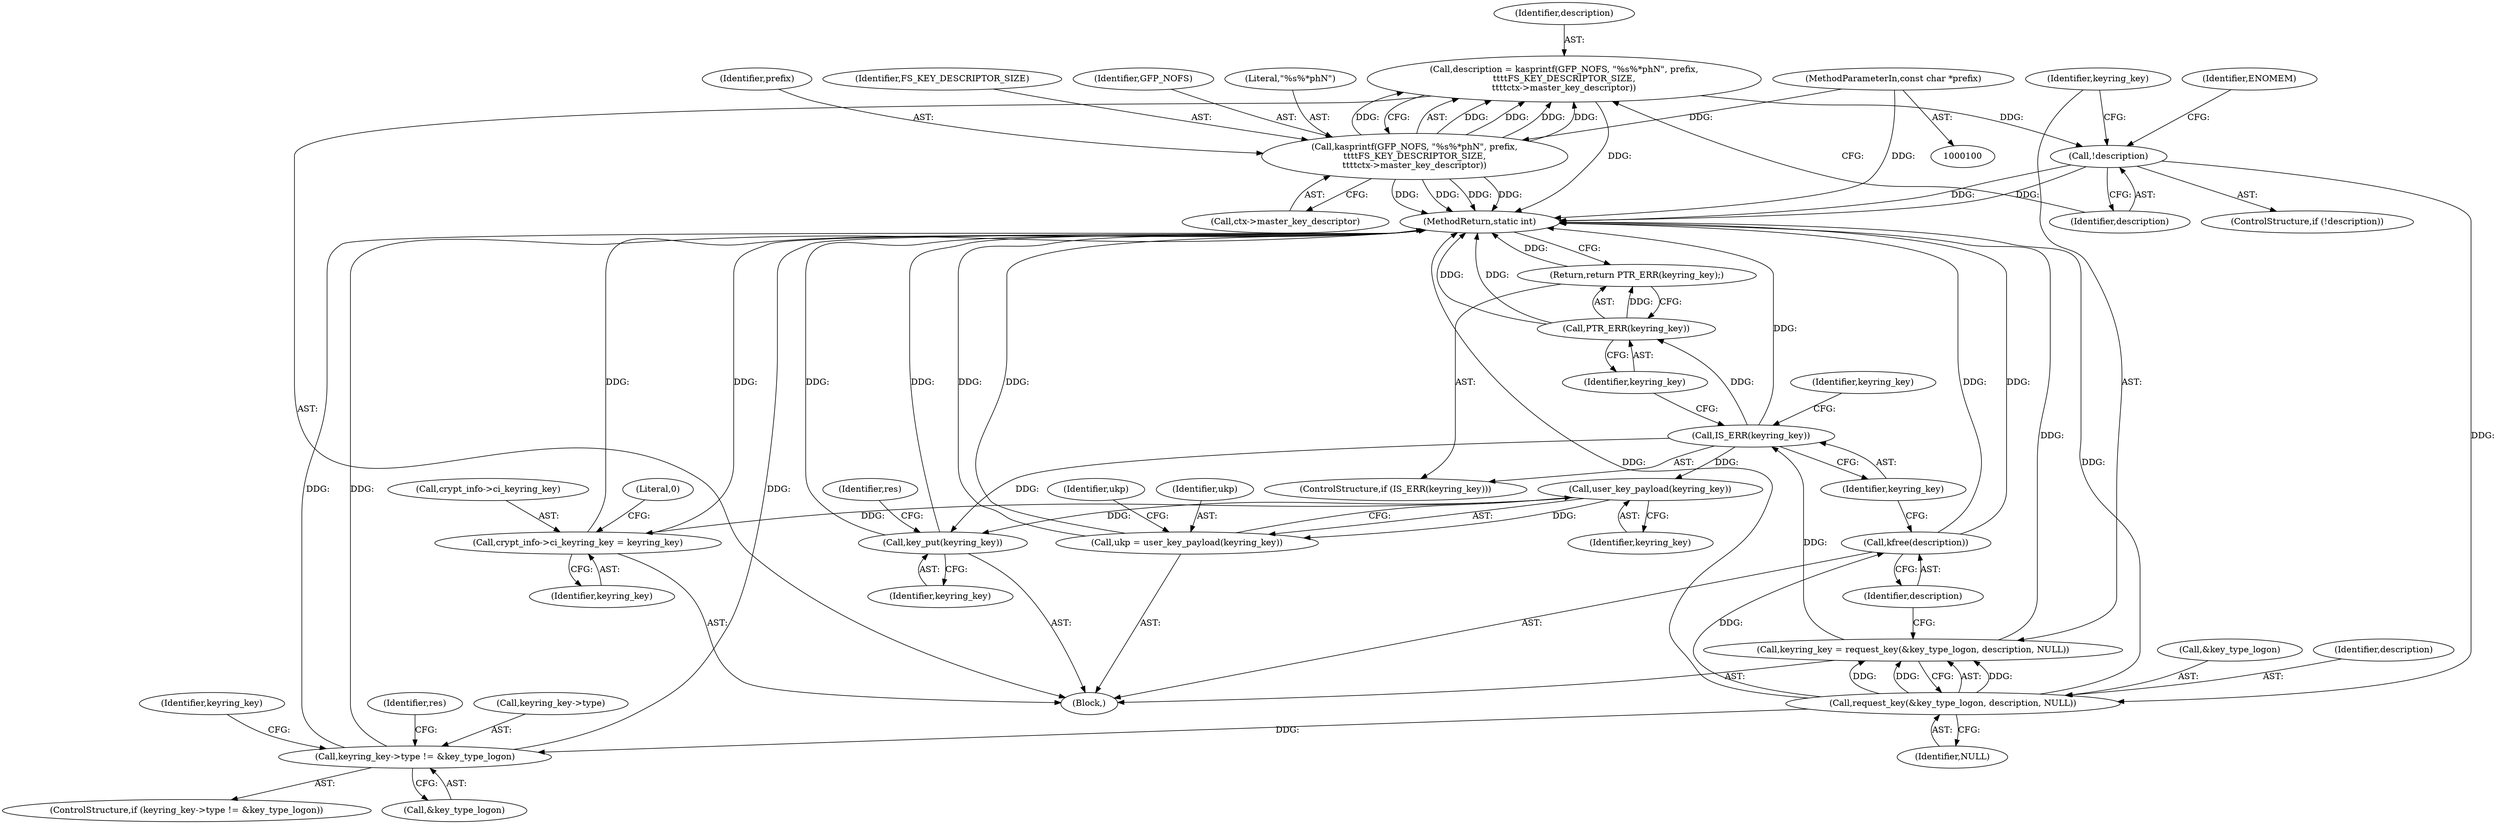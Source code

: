 digraph "1_linux_1b53cf9815bb4744958d41f3795d5d5a1d365e2d_4@API" {
"1000111" [label="(Call,description = kasprintf(GFP_NOFS, \"%s%*phN\", prefix,\n\t\t\t\tFS_KEY_DESCRIPTOR_SIZE,\n\t\t\t\tctx->master_key_descriptor))"];
"1000113" [label="(Call,kasprintf(GFP_NOFS, \"%s%*phN\", prefix,\n\t\t\t\tFS_KEY_DESCRIPTOR_SIZE,\n\t\t\t\tctx->master_key_descriptor))"];
"1000104" [label="(MethodParameterIn,const char *prefix)"];
"1000122" [label="(Call,!description)"];
"1000129" [label="(Call,request_key(&key_type_logon, description, NULL))"];
"1000127" [label="(Call,keyring_key = request_key(&key_type_logon, description, NULL))"];
"1000137" [label="(Call,IS_ERR(keyring_key))"];
"1000140" [label="(Call,PTR_ERR(keyring_key))"];
"1000139" [label="(Return,return PTR_ERR(keyring_key);)"];
"1000162" [label="(Call,user_key_payload(keyring_key))"];
"1000160" [label="(Call,ukp = user_key_payload(keyring_key))"];
"1000228" [label="(Call,crypt_info->ci_keyring_key = keyring_key)"];
"1000236" [label="(Call,key_put(keyring_key))"];
"1000134" [label="(Call,kfree(description))"];
"1000143" [label="(Call,keyring_key->type != &key_type_logon)"];
"1000116" [label="(Identifier,prefix)"];
"1000133" [label="(Identifier,NULL)"];
"1000143" [label="(Call,keyring_key->type != &key_type_logon)"];
"1000161" [label="(Identifier,ukp)"];
"1000239" [label="(Identifier,res)"];
"1000114" [label="(Identifier,GFP_NOFS)"];
"1000128" [label="(Identifier,keyring_key)"];
"1000137" [label="(Call,IS_ERR(keyring_key))"];
"1000141" [label="(Identifier,keyring_key)"];
"1000134" [label="(Call,kfree(description))"];
"1000118" [label="(Call,ctx->master_key_descriptor)"];
"1000123" [label="(Identifier,description)"];
"1000115" [label="(Literal,\"%s%*phN\")"];
"1000140" [label="(Call,PTR_ERR(keyring_key))"];
"1000142" [label="(ControlStructure,if (keyring_key->type != &key_type_logon))"];
"1000105" [label="(Block,)"];
"1000162" [label="(Call,user_key_payload(keyring_key))"];
"1000129" [label="(Call,request_key(&key_type_logon, description, NULL))"];
"1000240" [label="(MethodReturn,static int)"];
"1000145" [label="(Identifier,keyring_key)"];
"1000138" [label="(Identifier,keyring_key)"];
"1000234" [label="(Literal,0)"];
"1000127" [label="(Call,keyring_key = request_key(&key_type_logon, description, NULL))"];
"1000126" [label="(Identifier,ENOMEM)"];
"1000130" [label="(Call,&key_type_logon)"];
"1000229" [label="(Call,crypt_info->ci_keyring_key)"];
"1000144" [label="(Call,keyring_key->type)"];
"1000236" [label="(Call,key_put(keyring_key))"];
"1000117" [label="(Identifier,FS_KEY_DESCRIPTOR_SIZE)"];
"1000135" [label="(Identifier,description)"];
"1000121" [label="(ControlStructure,if (!description))"];
"1000112" [label="(Identifier,description)"];
"1000111" [label="(Call,description = kasprintf(GFP_NOFS, \"%s%*phN\", prefix,\n\t\t\t\tFS_KEY_DESCRIPTOR_SIZE,\n\t\t\t\tctx->master_key_descriptor))"];
"1000139" [label="(Return,return PTR_ERR(keyring_key);)"];
"1000237" [label="(Identifier,keyring_key)"];
"1000158" [label="(Identifier,keyring_key)"];
"1000228" [label="(Call,crypt_info->ci_keyring_key = keyring_key)"];
"1000163" [label="(Identifier,keyring_key)"];
"1000113" [label="(Call,kasprintf(GFP_NOFS, \"%s%*phN\", prefix,\n\t\t\t\tFS_KEY_DESCRIPTOR_SIZE,\n\t\t\t\tctx->master_key_descriptor))"];
"1000132" [label="(Identifier,description)"];
"1000232" [label="(Identifier,keyring_key)"];
"1000122" [label="(Call,!description)"];
"1000160" [label="(Call,ukp = user_key_payload(keyring_key))"];
"1000147" [label="(Call,&key_type_logon)"];
"1000167" [label="(Identifier,ukp)"];
"1000104" [label="(MethodParameterIn,const char *prefix)"];
"1000151" [label="(Identifier,res)"];
"1000136" [label="(ControlStructure,if (IS_ERR(keyring_key)))"];
"1000111" -> "1000105"  [label="AST: "];
"1000111" -> "1000113"  [label="CFG: "];
"1000112" -> "1000111"  [label="AST: "];
"1000113" -> "1000111"  [label="AST: "];
"1000123" -> "1000111"  [label="CFG: "];
"1000111" -> "1000240"  [label="DDG: "];
"1000113" -> "1000111"  [label="DDG: "];
"1000113" -> "1000111"  [label="DDG: "];
"1000113" -> "1000111"  [label="DDG: "];
"1000113" -> "1000111"  [label="DDG: "];
"1000113" -> "1000111"  [label="DDG: "];
"1000111" -> "1000122"  [label="DDG: "];
"1000113" -> "1000118"  [label="CFG: "];
"1000114" -> "1000113"  [label="AST: "];
"1000115" -> "1000113"  [label="AST: "];
"1000116" -> "1000113"  [label="AST: "];
"1000117" -> "1000113"  [label="AST: "];
"1000118" -> "1000113"  [label="AST: "];
"1000113" -> "1000240"  [label="DDG: "];
"1000113" -> "1000240"  [label="DDG: "];
"1000113" -> "1000240"  [label="DDG: "];
"1000113" -> "1000240"  [label="DDG: "];
"1000104" -> "1000113"  [label="DDG: "];
"1000104" -> "1000100"  [label="AST: "];
"1000104" -> "1000240"  [label="DDG: "];
"1000122" -> "1000121"  [label="AST: "];
"1000122" -> "1000123"  [label="CFG: "];
"1000123" -> "1000122"  [label="AST: "];
"1000126" -> "1000122"  [label="CFG: "];
"1000128" -> "1000122"  [label="CFG: "];
"1000122" -> "1000240"  [label="DDG: "];
"1000122" -> "1000240"  [label="DDG: "];
"1000122" -> "1000129"  [label="DDG: "];
"1000129" -> "1000127"  [label="AST: "];
"1000129" -> "1000133"  [label="CFG: "];
"1000130" -> "1000129"  [label="AST: "];
"1000132" -> "1000129"  [label="AST: "];
"1000133" -> "1000129"  [label="AST: "];
"1000127" -> "1000129"  [label="CFG: "];
"1000129" -> "1000240"  [label="DDG: "];
"1000129" -> "1000240"  [label="DDG: "];
"1000129" -> "1000127"  [label="DDG: "];
"1000129" -> "1000127"  [label="DDG: "];
"1000129" -> "1000127"  [label="DDG: "];
"1000129" -> "1000134"  [label="DDG: "];
"1000129" -> "1000143"  [label="DDG: "];
"1000127" -> "1000105"  [label="AST: "];
"1000128" -> "1000127"  [label="AST: "];
"1000135" -> "1000127"  [label="CFG: "];
"1000127" -> "1000240"  [label="DDG: "];
"1000127" -> "1000137"  [label="DDG: "];
"1000137" -> "1000136"  [label="AST: "];
"1000137" -> "1000138"  [label="CFG: "];
"1000138" -> "1000137"  [label="AST: "];
"1000141" -> "1000137"  [label="CFG: "];
"1000145" -> "1000137"  [label="CFG: "];
"1000137" -> "1000240"  [label="DDG: "];
"1000137" -> "1000140"  [label="DDG: "];
"1000137" -> "1000162"  [label="DDG: "];
"1000137" -> "1000236"  [label="DDG: "];
"1000140" -> "1000139"  [label="AST: "];
"1000140" -> "1000141"  [label="CFG: "];
"1000141" -> "1000140"  [label="AST: "];
"1000139" -> "1000140"  [label="CFG: "];
"1000140" -> "1000240"  [label="DDG: "];
"1000140" -> "1000240"  [label="DDG: "];
"1000140" -> "1000139"  [label="DDG: "];
"1000139" -> "1000136"  [label="AST: "];
"1000240" -> "1000139"  [label="CFG: "];
"1000139" -> "1000240"  [label="DDG: "];
"1000162" -> "1000160"  [label="AST: "];
"1000162" -> "1000163"  [label="CFG: "];
"1000163" -> "1000162"  [label="AST: "];
"1000160" -> "1000162"  [label="CFG: "];
"1000162" -> "1000160"  [label="DDG: "];
"1000162" -> "1000228"  [label="DDG: "];
"1000162" -> "1000236"  [label="DDG: "];
"1000160" -> "1000105"  [label="AST: "];
"1000161" -> "1000160"  [label="AST: "];
"1000167" -> "1000160"  [label="CFG: "];
"1000160" -> "1000240"  [label="DDG: "];
"1000160" -> "1000240"  [label="DDG: "];
"1000228" -> "1000105"  [label="AST: "];
"1000228" -> "1000232"  [label="CFG: "];
"1000229" -> "1000228"  [label="AST: "];
"1000232" -> "1000228"  [label="AST: "];
"1000234" -> "1000228"  [label="CFG: "];
"1000228" -> "1000240"  [label="DDG: "];
"1000228" -> "1000240"  [label="DDG: "];
"1000236" -> "1000105"  [label="AST: "];
"1000236" -> "1000237"  [label="CFG: "];
"1000237" -> "1000236"  [label="AST: "];
"1000239" -> "1000236"  [label="CFG: "];
"1000236" -> "1000240"  [label="DDG: "];
"1000236" -> "1000240"  [label="DDG: "];
"1000134" -> "1000105"  [label="AST: "];
"1000134" -> "1000135"  [label="CFG: "];
"1000135" -> "1000134"  [label="AST: "];
"1000138" -> "1000134"  [label="CFG: "];
"1000134" -> "1000240"  [label="DDG: "];
"1000134" -> "1000240"  [label="DDG: "];
"1000143" -> "1000142"  [label="AST: "];
"1000143" -> "1000147"  [label="CFG: "];
"1000144" -> "1000143"  [label="AST: "];
"1000147" -> "1000143"  [label="AST: "];
"1000151" -> "1000143"  [label="CFG: "];
"1000158" -> "1000143"  [label="CFG: "];
"1000143" -> "1000240"  [label="DDG: "];
"1000143" -> "1000240"  [label="DDG: "];
"1000143" -> "1000240"  [label="DDG: "];
}
